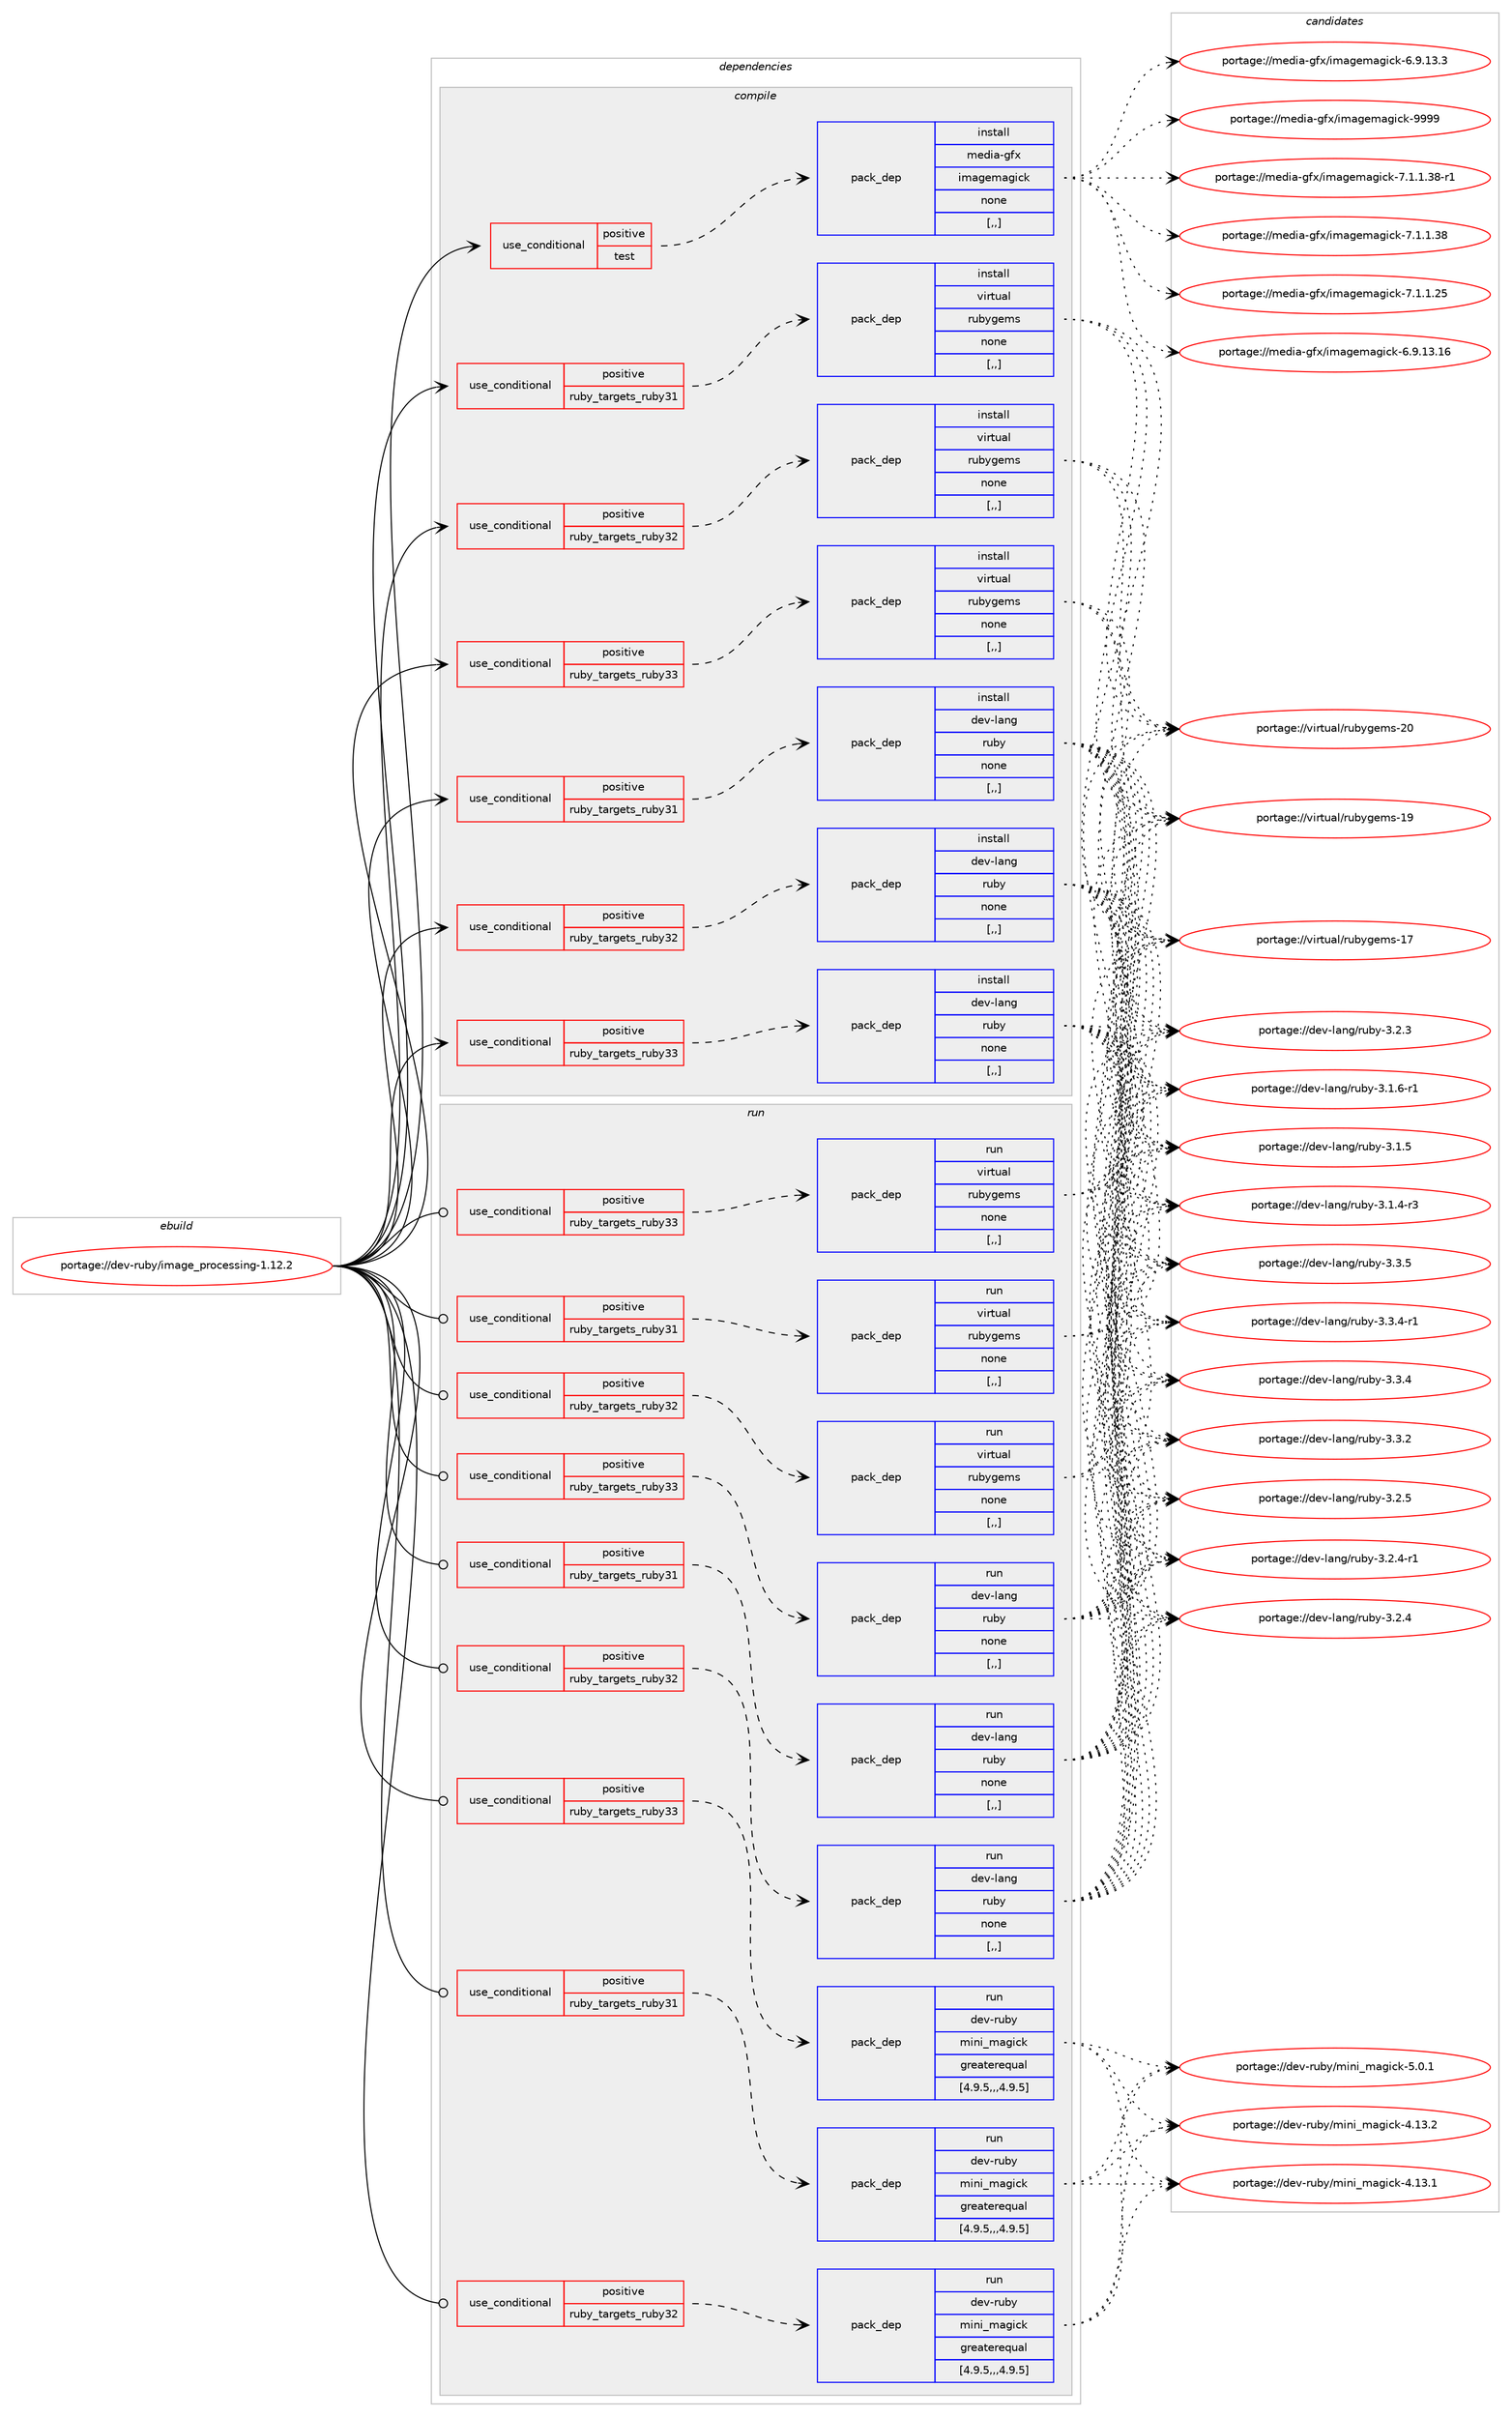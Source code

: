 digraph prolog {

# *************
# Graph options
# *************

newrank=true;
concentrate=true;
compound=true;
graph [rankdir=LR,fontname=Helvetica,fontsize=10,ranksep=1.5];#, ranksep=2.5, nodesep=0.2];
edge  [arrowhead=vee];
node  [fontname=Helvetica,fontsize=10];

# **********
# The ebuild
# **********

subgraph cluster_leftcol {
color=gray;
label=<<i>ebuild</i>>;
id [label="portage://dev-ruby/image_processing-1.12.2", color=red, width=4, href="../dev-ruby/image_processing-1.12.2.svg"];
}

# ****************
# The dependencies
# ****************

subgraph cluster_midcol {
color=gray;
label=<<i>dependencies</i>>;
subgraph cluster_compile {
fillcolor="#eeeeee";
style=filled;
label=<<i>compile</i>>;
subgraph cond180148 {
dependency682890 [label=<<TABLE BORDER="0" CELLBORDER="1" CELLSPACING="0" CELLPADDING="4"><TR><TD ROWSPAN="3" CELLPADDING="10">use_conditional</TD></TR><TR><TD>positive</TD></TR><TR><TD>ruby_targets_ruby31</TD></TR></TABLE>>, shape=none, color=red];
subgraph pack497819 {
dependency682891 [label=<<TABLE BORDER="0" CELLBORDER="1" CELLSPACING="0" CELLPADDING="4" WIDTH="220"><TR><TD ROWSPAN="6" CELLPADDING="30">pack_dep</TD></TR><TR><TD WIDTH="110">install</TD></TR><TR><TD>dev-lang</TD></TR><TR><TD>ruby</TD></TR><TR><TD>none</TD></TR><TR><TD>[,,]</TD></TR></TABLE>>, shape=none, color=blue];
}
dependency682890:e -> dependency682891:w [weight=20,style="dashed",arrowhead="vee"];
}
id:e -> dependency682890:w [weight=20,style="solid",arrowhead="vee"];
subgraph cond180149 {
dependency682892 [label=<<TABLE BORDER="0" CELLBORDER="1" CELLSPACING="0" CELLPADDING="4"><TR><TD ROWSPAN="3" CELLPADDING="10">use_conditional</TD></TR><TR><TD>positive</TD></TR><TR><TD>ruby_targets_ruby31</TD></TR></TABLE>>, shape=none, color=red];
subgraph pack497820 {
dependency682893 [label=<<TABLE BORDER="0" CELLBORDER="1" CELLSPACING="0" CELLPADDING="4" WIDTH="220"><TR><TD ROWSPAN="6" CELLPADDING="30">pack_dep</TD></TR><TR><TD WIDTH="110">install</TD></TR><TR><TD>virtual</TD></TR><TR><TD>rubygems</TD></TR><TR><TD>none</TD></TR><TR><TD>[,,]</TD></TR></TABLE>>, shape=none, color=blue];
}
dependency682892:e -> dependency682893:w [weight=20,style="dashed",arrowhead="vee"];
}
id:e -> dependency682892:w [weight=20,style="solid",arrowhead="vee"];
subgraph cond180150 {
dependency682894 [label=<<TABLE BORDER="0" CELLBORDER="1" CELLSPACING="0" CELLPADDING="4"><TR><TD ROWSPAN="3" CELLPADDING="10">use_conditional</TD></TR><TR><TD>positive</TD></TR><TR><TD>ruby_targets_ruby32</TD></TR></TABLE>>, shape=none, color=red];
subgraph pack497821 {
dependency682895 [label=<<TABLE BORDER="0" CELLBORDER="1" CELLSPACING="0" CELLPADDING="4" WIDTH="220"><TR><TD ROWSPAN="6" CELLPADDING="30">pack_dep</TD></TR><TR><TD WIDTH="110">install</TD></TR><TR><TD>dev-lang</TD></TR><TR><TD>ruby</TD></TR><TR><TD>none</TD></TR><TR><TD>[,,]</TD></TR></TABLE>>, shape=none, color=blue];
}
dependency682894:e -> dependency682895:w [weight=20,style="dashed",arrowhead="vee"];
}
id:e -> dependency682894:w [weight=20,style="solid",arrowhead="vee"];
subgraph cond180151 {
dependency682896 [label=<<TABLE BORDER="0" CELLBORDER="1" CELLSPACING="0" CELLPADDING="4"><TR><TD ROWSPAN="3" CELLPADDING="10">use_conditional</TD></TR><TR><TD>positive</TD></TR><TR><TD>ruby_targets_ruby32</TD></TR></TABLE>>, shape=none, color=red];
subgraph pack497822 {
dependency682897 [label=<<TABLE BORDER="0" CELLBORDER="1" CELLSPACING="0" CELLPADDING="4" WIDTH="220"><TR><TD ROWSPAN="6" CELLPADDING="30">pack_dep</TD></TR><TR><TD WIDTH="110">install</TD></TR><TR><TD>virtual</TD></TR><TR><TD>rubygems</TD></TR><TR><TD>none</TD></TR><TR><TD>[,,]</TD></TR></TABLE>>, shape=none, color=blue];
}
dependency682896:e -> dependency682897:w [weight=20,style="dashed",arrowhead="vee"];
}
id:e -> dependency682896:w [weight=20,style="solid",arrowhead="vee"];
subgraph cond180152 {
dependency682898 [label=<<TABLE BORDER="0" CELLBORDER="1" CELLSPACING="0" CELLPADDING="4"><TR><TD ROWSPAN="3" CELLPADDING="10">use_conditional</TD></TR><TR><TD>positive</TD></TR><TR><TD>ruby_targets_ruby33</TD></TR></TABLE>>, shape=none, color=red];
subgraph pack497823 {
dependency682899 [label=<<TABLE BORDER="0" CELLBORDER="1" CELLSPACING="0" CELLPADDING="4" WIDTH="220"><TR><TD ROWSPAN="6" CELLPADDING="30">pack_dep</TD></TR><TR><TD WIDTH="110">install</TD></TR><TR><TD>dev-lang</TD></TR><TR><TD>ruby</TD></TR><TR><TD>none</TD></TR><TR><TD>[,,]</TD></TR></TABLE>>, shape=none, color=blue];
}
dependency682898:e -> dependency682899:w [weight=20,style="dashed",arrowhead="vee"];
}
id:e -> dependency682898:w [weight=20,style="solid",arrowhead="vee"];
subgraph cond180153 {
dependency682900 [label=<<TABLE BORDER="0" CELLBORDER="1" CELLSPACING="0" CELLPADDING="4"><TR><TD ROWSPAN="3" CELLPADDING="10">use_conditional</TD></TR><TR><TD>positive</TD></TR><TR><TD>ruby_targets_ruby33</TD></TR></TABLE>>, shape=none, color=red];
subgraph pack497824 {
dependency682901 [label=<<TABLE BORDER="0" CELLBORDER="1" CELLSPACING="0" CELLPADDING="4" WIDTH="220"><TR><TD ROWSPAN="6" CELLPADDING="30">pack_dep</TD></TR><TR><TD WIDTH="110">install</TD></TR><TR><TD>virtual</TD></TR><TR><TD>rubygems</TD></TR><TR><TD>none</TD></TR><TR><TD>[,,]</TD></TR></TABLE>>, shape=none, color=blue];
}
dependency682900:e -> dependency682901:w [weight=20,style="dashed",arrowhead="vee"];
}
id:e -> dependency682900:w [weight=20,style="solid",arrowhead="vee"];
subgraph cond180154 {
dependency682902 [label=<<TABLE BORDER="0" CELLBORDER="1" CELLSPACING="0" CELLPADDING="4"><TR><TD ROWSPAN="3" CELLPADDING="10">use_conditional</TD></TR><TR><TD>positive</TD></TR><TR><TD>test</TD></TR></TABLE>>, shape=none, color=red];
subgraph pack497825 {
dependency682903 [label=<<TABLE BORDER="0" CELLBORDER="1" CELLSPACING="0" CELLPADDING="4" WIDTH="220"><TR><TD ROWSPAN="6" CELLPADDING="30">pack_dep</TD></TR><TR><TD WIDTH="110">install</TD></TR><TR><TD>media-gfx</TD></TR><TR><TD>imagemagick</TD></TR><TR><TD>none</TD></TR><TR><TD>[,,]</TD></TR></TABLE>>, shape=none, color=blue];
}
dependency682902:e -> dependency682903:w [weight=20,style="dashed",arrowhead="vee"];
}
id:e -> dependency682902:w [weight=20,style="solid",arrowhead="vee"];
}
subgraph cluster_compileandrun {
fillcolor="#eeeeee";
style=filled;
label=<<i>compile and run</i>>;
}
subgraph cluster_run {
fillcolor="#eeeeee";
style=filled;
label=<<i>run</i>>;
subgraph cond180155 {
dependency682904 [label=<<TABLE BORDER="0" CELLBORDER="1" CELLSPACING="0" CELLPADDING="4"><TR><TD ROWSPAN="3" CELLPADDING="10">use_conditional</TD></TR><TR><TD>positive</TD></TR><TR><TD>ruby_targets_ruby31</TD></TR></TABLE>>, shape=none, color=red];
subgraph pack497826 {
dependency682905 [label=<<TABLE BORDER="0" CELLBORDER="1" CELLSPACING="0" CELLPADDING="4" WIDTH="220"><TR><TD ROWSPAN="6" CELLPADDING="30">pack_dep</TD></TR><TR><TD WIDTH="110">run</TD></TR><TR><TD>dev-lang</TD></TR><TR><TD>ruby</TD></TR><TR><TD>none</TD></TR><TR><TD>[,,]</TD></TR></TABLE>>, shape=none, color=blue];
}
dependency682904:e -> dependency682905:w [weight=20,style="dashed",arrowhead="vee"];
}
id:e -> dependency682904:w [weight=20,style="solid",arrowhead="odot"];
subgraph cond180156 {
dependency682906 [label=<<TABLE BORDER="0" CELLBORDER="1" CELLSPACING="0" CELLPADDING="4"><TR><TD ROWSPAN="3" CELLPADDING="10">use_conditional</TD></TR><TR><TD>positive</TD></TR><TR><TD>ruby_targets_ruby31</TD></TR></TABLE>>, shape=none, color=red];
subgraph pack497827 {
dependency682907 [label=<<TABLE BORDER="0" CELLBORDER="1" CELLSPACING="0" CELLPADDING="4" WIDTH="220"><TR><TD ROWSPAN="6" CELLPADDING="30">pack_dep</TD></TR><TR><TD WIDTH="110">run</TD></TR><TR><TD>dev-ruby</TD></TR><TR><TD>mini_magick</TD></TR><TR><TD>greaterequal</TD></TR><TR><TD>[4.9.5,,,4.9.5]</TD></TR></TABLE>>, shape=none, color=blue];
}
dependency682906:e -> dependency682907:w [weight=20,style="dashed",arrowhead="vee"];
}
id:e -> dependency682906:w [weight=20,style="solid",arrowhead="odot"];
subgraph cond180157 {
dependency682908 [label=<<TABLE BORDER="0" CELLBORDER="1" CELLSPACING="0" CELLPADDING="4"><TR><TD ROWSPAN="3" CELLPADDING="10">use_conditional</TD></TR><TR><TD>positive</TD></TR><TR><TD>ruby_targets_ruby31</TD></TR></TABLE>>, shape=none, color=red];
subgraph pack497828 {
dependency682909 [label=<<TABLE BORDER="0" CELLBORDER="1" CELLSPACING="0" CELLPADDING="4" WIDTH="220"><TR><TD ROWSPAN="6" CELLPADDING="30">pack_dep</TD></TR><TR><TD WIDTH="110">run</TD></TR><TR><TD>virtual</TD></TR><TR><TD>rubygems</TD></TR><TR><TD>none</TD></TR><TR><TD>[,,]</TD></TR></TABLE>>, shape=none, color=blue];
}
dependency682908:e -> dependency682909:w [weight=20,style="dashed",arrowhead="vee"];
}
id:e -> dependency682908:w [weight=20,style="solid",arrowhead="odot"];
subgraph cond180158 {
dependency682910 [label=<<TABLE BORDER="0" CELLBORDER="1" CELLSPACING="0" CELLPADDING="4"><TR><TD ROWSPAN="3" CELLPADDING="10">use_conditional</TD></TR><TR><TD>positive</TD></TR><TR><TD>ruby_targets_ruby32</TD></TR></TABLE>>, shape=none, color=red];
subgraph pack497829 {
dependency682911 [label=<<TABLE BORDER="0" CELLBORDER="1" CELLSPACING="0" CELLPADDING="4" WIDTH="220"><TR><TD ROWSPAN="6" CELLPADDING="30">pack_dep</TD></TR><TR><TD WIDTH="110">run</TD></TR><TR><TD>dev-lang</TD></TR><TR><TD>ruby</TD></TR><TR><TD>none</TD></TR><TR><TD>[,,]</TD></TR></TABLE>>, shape=none, color=blue];
}
dependency682910:e -> dependency682911:w [weight=20,style="dashed",arrowhead="vee"];
}
id:e -> dependency682910:w [weight=20,style="solid",arrowhead="odot"];
subgraph cond180159 {
dependency682912 [label=<<TABLE BORDER="0" CELLBORDER="1" CELLSPACING="0" CELLPADDING="4"><TR><TD ROWSPAN="3" CELLPADDING="10">use_conditional</TD></TR><TR><TD>positive</TD></TR><TR><TD>ruby_targets_ruby32</TD></TR></TABLE>>, shape=none, color=red];
subgraph pack497830 {
dependency682913 [label=<<TABLE BORDER="0" CELLBORDER="1" CELLSPACING="0" CELLPADDING="4" WIDTH="220"><TR><TD ROWSPAN="6" CELLPADDING="30">pack_dep</TD></TR><TR><TD WIDTH="110">run</TD></TR><TR><TD>dev-ruby</TD></TR><TR><TD>mini_magick</TD></TR><TR><TD>greaterequal</TD></TR><TR><TD>[4.9.5,,,4.9.5]</TD></TR></TABLE>>, shape=none, color=blue];
}
dependency682912:e -> dependency682913:w [weight=20,style="dashed",arrowhead="vee"];
}
id:e -> dependency682912:w [weight=20,style="solid",arrowhead="odot"];
subgraph cond180160 {
dependency682914 [label=<<TABLE BORDER="0" CELLBORDER="1" CELLSPACING="0" CELLPADDING="4"><TR><TD ROWSPAN="3" CELLPADDING="10">use_conditional</TD></TR><TR><TD>positive</TD></TR><TR><TD>ruby_targets_ruby32</TD></TR></TABLE>>, shape=none, color=red];
subgraph pack497831 {
dependency682915 [label=<<TABLE BORDER="0" CELLBORDER="1" CELLSPACING="0" CELLPADDING="4" WIDTH="220"><TR><TD ROWSPAN="6" CELLPADDING="30">pack_dep</TD></TR><TR><TD WIDTH="110">run</TD></TR><TR><TD>virtual</TD></TR><TR><TD>rubygems</TD></TR><TR><TD>none</TD></TR><TR><TD>[,,]</TD></TR></TABLE>>, shape=none, color=blue];
}
dependency682914:e -> dependency682915:w [weight=20,style="dashed",arrowhead="vee"];
}
id:e -> dependency682914:w [weight=20,style="solid",arrowhead="odot"];
subgraph cond180161 {
dependency682916 [label=<<TABLE BORDER="0" CELLBORDER="1" CELLSPACING="0" CELLPADDING="4"><TR><TD ROWSPAN="3" CELLPADDING="10">use_conditional</TD></TR><TR><TD>positive</TD></TR><TR><TD>ruby_targets_ruby33</TD></TR></TABLE>>, shape=none, color=red];
subgraph pack497832 {
dependency682917 [label=<<TABLE BORDER="0" CELLBORDER="1" CELLSPACING="0" CELLPADDING="4" WIDTH="220"><TR><TD ROWSPAN="6" CELLPADDING="30">pack_dep</TD></TR><TR><TD WIDTH="110">run</TD></TR><TR><TD>dev-lang</TD></TR><TR><TD>ruby</TD></TR><TR><TD>none</TD></TR><TR><TD>[,,]</TD></TR></TABLE>>, shape=none, color=blue];
}
dependency682916:e -> dependency682917:w [weight=20,style="dashed",arrowhead="vee"];
}
id:e -> dependency682916:w [weight=20,style="solid",arrowhead="odot"];
subgraph cond180162 {
dependency682918 [label=<<TABLE BORDER="0" CELLBORDER="1" CELLSPACING="0" CELLPADDING="4"><TR><TD ROWSPAN="3" CELLPADDING="10">use_conditional</TD></TR><TR><TD>positive</TD></TR><TR><TD>ruby_targets_ruby33</TD></TR></TABLE>>, shape=none, color=red];
subgraph pack497833 {
dependency682919 [label=<<TABLE BORDER="0" CELLBORDER="1" CELLSPACING="0" CELLPADDING="4" WIDTH="220"><TR><TD ROWSPAN="6" CELLPADDING="30">pack_dep</TD></TR><TR><TD WIDTH="110">run</TD></TR><TR><TD>dev-ruby</TD></TR><TR><TD>mini_magick</TD></TR><TR><TD>greaterequal</TD></TR><TR><TD>[4.9.5,,,4.9.5]</TD></TR></TABLE>>, shape=none, color=blue];
}
dependency682918:e -> dependency682919:w [weight=20,style="dashed",arrowhead="vee"];
}
id:e -> dependency682918:w [weight=20,style="solid",arrowhead="odot"];
subgraph cond180163 {
dependency682920 [label=<<TABLE BORDER="0" CELLBORDER="1" CELLSPACING="0" CELLPADDING="4"><TR><TD ROWSPAN="3" CELLPADDING="10">use_conditional</TD></TR><TR><TD>positive</TD></TR><TR><TD>ruby_targets_ruby33</TD></TR></TABLE>>, shape=none, color=red];
subgraph pack497834 {
dependency682921 [label=<<TABLE BORDER="0" CELLBORDER="1" CELLSPACING="0" CELLPADDING="4" WIDTH="220"><TR><TD ROWSPAN="6" CELLPADDING="30">pack_dep</TD></TR><TR><TD WIDTH="110">run</TD></TR><TR><TD>virtual</TD></TR><TR><TD>rubygems</TD></TR><TR><TD>none</TD></TR><TR><TD>[,,]</TD></TR></TABLE>>, shape=none, color=blue];
}
dependency682920:e -> dependency682921:w [weight=20,style="dashed",arrowhead="vee"];
}
id:e -> dependency682920:w [weight=20,style="solid",arrowhead="odot"];
}
}

# **************
# The candidates
# **************

subgraph cluster_choices {
rank=same;
color=gray;
label=<<i>candidates</i>>;

subgraph choice497819 {
color=black;
nodesep=1;
choice10010111845108971101034711411798121455146514653 [label="portage://dev-lang/ruby-3.3.5", color=red, width=4,href="../dev-lang/ruby-3.3.5.svg"];
choice100101118451089711010347114117981214551465146524511449 [label="portage://dev-lang/ruby-3.3.4-r1", color=red, width=4,href="../dev-lang/ruby-3.3.4-r1.svg"];
choice10010111845108971101034711411798121455146514652 [label="portage://dev-lang/ruby-3.3.4", color=red, width=4,href="../dev-lang/ruby-3.3.4.svg"];
choice10010111845108971101034711411798121455146514650 [label="portage://dev-lang/ruby-3.3.2", color=red, width=4,href="../dev-lang/ruby-3.3.2.svg"];
choice10010111845108971101034711411798121455146504653 [label="portage://dev-lang/ruby-3.2.5", color=red, width=4,href="../dev-lang/ruby-3.2.5.svg"];
choice100101118451089711010347114117981214551465046524511449 [label="portage://dev-lang/ruby-3.2.4-r1", color=red, width=4,href="../dev-lang/ruby-3.2.4-r1.svg"];
choice10010111845108971101034711411798121455146504652 [label="portage://dev-lang/ruby-3.2.4", color=red, width=4,href="../dev-lang/ruby-3.2.4.svg"];
choice10010111845108971101034711411798121455146504651 [label="portage://dev-lang/ruby-3.2.3", color=red, width=4,href="../dev-lang/ruby-3.2.3.svg"];
choice100101118451089711010347114117981214551464946544511449 [label="portage://dev-lang/ruby-3.1.6-r1", color=red, width=4,href="../dev-lang/ruby-3.1.6-r1.svg"];
choice10010111845108971101034711411798121455146494653 [label="portage://dev-lang/ruby-3.1.5", color=red, width=4,href="../dev-lang/ruby-3.1.5.svg"];
choice100101118451089711010347114117981214551464946524511451 [label="portage://dev-lang/ruby-3.1.4-r3", color=red, width=4,href="../dev-lang/ruby-3.1.4-r3.svg"];
dependency682891:e -> choice10010111845108971101034711411798121455146514653:w [style=dotted,weight="100"];
dependency682891:e -> choice100101118451089711010347114117981214551465146524511449:w [style=dotted,weight="100"];
dependency682891:e -> choice10010111845108971101034711411798121455146514652:w [style=dotted,weight="100"];
dependency682891:e -> choice10010111845108971101034711411798121455146514650:w [style=dotted,weight="100"];
dependency682891:e -> choice10010111845108971101034711411798121455146504653:w [style=dotted,weight="100"];
dependency682891:e -> choice100101118451089711010347114117981214551465046524511449:w [style=dotted,weight="100"];
dependency682891:e -> choice10010111845108971101034711411798121455146504652:w [style=dotted,weight="100"];
dependency682891:e -> choice10010111845108971101034711411798121455146504651:w [style=dotted,weight="100"];
dependency682891:e -> choice100101118451089711010347114117981214551464946544511449:w [style=dotted,weight="100"];
dependency682891:e -> choice10010111845108971101034711411798121455146494653:w [style=dotted,weight="100"];
dependency682891:e -> choice100101118451089711010347114117981214551464946524511451:w [style=dotted,weight="100"];
}
subgraph choice497820 {
color=black;
nodesep=1;
choice118105114116117971084711411798121103101109115455048 [label="portage://virtual/rubygems-20", color=red, width=4,href="../virtual/rubygems-20.svg"];
choice118105114116117971084711411798121103101109115454957 [label="portage://virtual/rubygems-19", color=red, width=4,href="../virtual/rubygems-19.svg"];
choice118105114116117971084711411798121103101109115454955 [label="portage://virtual/rubygems-17", color=red, width=4,href="../virtual/rubygems-17.svg"];
dependency682893:e -> choice118105114116117971084711411798121103101109115455048:w [style=dotted,weight="100"];
dependency682893:e -> choice118105114116117971084711411798121103101109115454957:w [style=dotted,weight="100"];
dependency682893:e -> choice118105114116117971084711411798121103101109115454955:w [style=dotted,weight="100"];
}
subgraph choice497821 {
color=black;
nodesep=1;
choice10010111845108971101034711411798121455146514653 [label="portage://dev-lang/ruby-3.3.5", color=red, width=4,href="../dev-lang/ruby-3.3.5.svg"];
choice100101118451089711010347114117981214551465146524511449 [label="portage://dev-lang/ruby-3.3.4-r1", color=red, width=4,href="../dev-lang/ruby-3.3.4-r1.svg"];
choice10010111845108971101034711411798121455146514652 [label="portage://dev-lang/ruby-3.3.4", color=red, width=4,href="../dev-lang/ruby-3.3.4.svg"];
choice10010111845108971101034711411798121455146514650 [label="portage://dev-lang/ruby-3.3.2", color=red, width=4,href="../dev-lang/ruby-3.3.2.svg"];
choice10010111845108971101034711411798121455146504653 [label="portage://dev-lang/ruby-3.2.5", color=red, width=4,href="../dev-lang/ruby-3.2.5.svg"];
choice100101118451089711010347114117981214551465046524511449 [label="portage://dev-lang/ruby-3.2.4-r1", color=red, width=4,href="../dev-lang/ruby-3.2.4-r1.svg"];
choice10010111845108971101034711411798121455146504652 [label="portage://dev-lang/ruby-3.2.4", color=red, width=4,href="../dev-lang/ruby-3.2.4.svg"];
choice10010111845108971101034711411798121455146504651 [label="portage://dev-lang/ruby-3.2.3", color=red, width=4,href="../dev-lang/ruby-3.2.3.svg"];
choice100101118451089711010347114117981214551464946544511449 [label="portage://dev-lang/ruby-3.1.6-r1", color=red, width=4,href="../dev-lang/ruby-3.1.6-r1.svg"];
choice10010111845108971101034711411798121455146494653 [label="portage://dev-lang/ruby-3.1.5", color=red, width=4,href="../dev-lang/ruby-3.1.5.svg"];
choice100101118451089711010347114117981214551464946524511451 [label="portage://dev-lang/ruby-3.1.4-r3", color=red, width=4,href="../dev-lang/ruby-3.1.4-r3.svg"];
dependency682895:e -> choice10010111845108971101034711411798121455146514653:w [style=dotted,weight="100"];
dependency682895:e -> choice100101118451089711010347114117981214551465146524511449:w [style=dotted,weight="100"];
dependency682895:e -> choice10010111845108971101034711411798121455146514652:w [style=dotted,weight="100"];
dependency682895:e -> choice10010111845108971101034711411798121455146514650:w [style=dotted,weight="100"];
dependency682895:e -> choice10010111845108971101034711411798121455146504653:w [style=dotted,weight="100"];
dependency682895:e -> choice100101118451089711010347114117981214551465046524511449:w [style=dotted,weight="100"];
dependency682895:e -> choice10010111845108971101034711411798121455146504652:w [style=dotted,weight="100"];
dependency682895:e -> choice10010111845108971101034711411798121455146504651:w [style=dotted,weight="100"];
dependency682895:e -> choice100101118451089711010347114117981214551464946544511449:w [style=dotted,weight="100"];
dependency682895:e -> choice10010111845108971101034711411798121455146494653:w [style=dotted,weight="100"];
dependency682895:e -> choice100101118451089711010347114117981214551464946524511451:w [style=dotted,weight="100"];
}
subgraph choice497822 {
color=black;
nodesep=1;
choice118105114116117971084711411798121103101109115455048 [label="portage://virtual/rubygems-20", color=red, width=4,href="../virtual/rubygems-20.svg"];
choice118105114116117971084711411798121103101109115454957 [label="portage://virtual/rubygems-19", color=red, width=4,href="../virtual/rubygems-19.svg"];
choice118105114116117971084711411798121103101109115454955 [label="portage://virtual/rubygems-17", color=red, width=4,href="../virtual/rubygems-17.svg"];
dependency682897:e -> choice118105114116117971084711411798121103101109115455048:w [style=dotted,weight="100"];
dependency682897:e -> choice118105114116117971084711411798121103101109115454957:w [style=dotted,weight="100"];
dependency682897:e -> choice118105114116117971084711411798121103101109115454955:w [style=dotted,weight="100"];
}
subgraph choice497823 {
color=black;
nodesep=1;
choice10010111845108971101034711411798121455146514653 [label="portage://dev-lang/ruby-3.3.5", color=red, width=4,href="../dev-lang/ruby-3.3.5.svg"];
choice100101118451089711010347114117981214551465146524511449 [label="portage://dev-lang/ruby-3.3.4-r1", color=red, width=4,href="../dev-lang/ruby-3.3.4-r1.svg"];
choice10010111845108971101034711411798121455146514652 [label="portage://dev-lang/ruby-3.3.4", color=red, width=4,href="../dev-lang/ruby-3.3.4.svg"];
choice10010111845108971101034711411798121455146514650 [label="portage://dev-lang/ruby-3.3.2", color=red, width=4,href="../dev-lang/ruby-3.3.2.svg"];
choice10010111845108971101034711411798121455146504653 [label="portage://dev-lang/ruby-3.2.5", color=red, width=4,href="../dev-lang/ruby-3.2.5.svg"];
choice100101118451089711010347114117981214551465046524511449 [label="portage://dev-lang/ruby-3.2.4-r1", color=red, width=4,href="../dev-lang/ruby-3.2.4-r1.svg"];
choice10010111845108971101034711411798121455146504652 [label="portage://dev-lang/ruby-3.2.4", color=red, width=4,href="../dev-lang/ruby-3.2.4.svg"];
choice10010111845108971101034711411798121455146504651 [label="portage://dev-lang/ruby-3.2.3", color=red, width=4,href="../dev-lang/ruby-3.2.3.svg"];
choice100101118451089711010347114117981214551464946544511449 [label="portage://dev-lang/ruby-3.1.6-r1", color=red, width=4,href="../dev-lang/ruby-3.1.6-r1.svg"];
choice10010111845108971101034711411798121455146494653 [label="portage://dev-lang/ruby-3.1.5", color=red, width=4,href="../dev-lang/ruby-3.1.5.svg"];
choice100101118451089711010347114117981214551464946524511451 [label="portage://dev-lang/ruby-3.1.4-r3", color=red, width=4,href="../dev-lang/ruby-3.1.4-r3.svg"];
dependency682899:e -> choice10010111845108971101034711411798121455146514653:w [style=dotted,weight="100"];
dependency682899:e -> choice100101118451089711010347114117981214551465146524511449:w [style=dotted,weight="100"];
dependency682899:e -> choice10010111845108971101034711411798121455146514652:w [style=dotted,weight="100"];
dependency682899:e -> choice10010111845108971101034711411798121455146514650:w [style=dotted,weight="100"];
dependency682899:e -> choice10010111845108971101034711411798121455146504653:w [style=dotted,weight="100"];
dependency682899:e -> choice100101118451089711010347114117981214551465046524511449:w [style=dotted,weight="100"];
dependency682899:e -> choice10010111845108971101034711411798121455146504652:w [style=dotted,weight="100"];
dependency682899:e -> choice10010111845108971101034711411798121455146504651:w [style=dotted,weight="100"];
dependency682899:e -> choice100101118451089711010347114117981214551464946544511449:w [style=dotted,weight="100"];
dependency682899:e -> choice10010111845108971101034711411798121455146494653:w [style=dotted,weight="100"];
dependency682899:e -> choice100101118451089711010347114117981214551464946524511451:w [style=dotted,weight="100"];
}
subgraph choice497824 {
color=black;
nodesep=1;
choice118105114116117971084711411798121103101109115455048 [label="portage://virtual/rubygems-20", color=red, width=4,href="../virtual/rubygems-20.svg"];
choice118105114116117971084711411798121103101109115454957 [label="portage://virtual/rubygems-19", color=red, width=4,href="../virtual/rubygems-19.svg"];
choice118105114116117971084711411798121103101109115454955 [label="portage://virtual/rubygems-17", color=red, width=4,href="../virtual/rubygems-17.svg"];
dependency682901:e -> choice118105114116117971084711411798121103101109115455048:w [style=dotted,weight="100"];
dependency682901:e -> choice118105114116117971084711411798121103101109115454957:w [style=dotted,weight="100"];
dependency682901:e -> choice118105114116117971084711411798121103101109115454955:w [style=dotted,weight="100"];
}
subgraph choice497825 {
color=black;
nodesep=1;
choice1091011001059745103102120471051099710310110997103105991074557575757 [label="portage://media-gfx/imagemagick-9999", color=red, width=4,href="../media-gfx/imagemagick-9999.svg"];
choice1091011001059745103102120471051099710310110997103105991074555464946494651564511449 [label="portage://media-gfx/imagemagick-7.1.1.38-r1", color=red, width=4,href="../media-gfx/imagemagick-7.1.1.38-r1.svg"];
choice109101100105974510310212047105109971031011099710310599107455546494649465156 [label="portage://media-gfx/imagemagick-7.1.1.38", color=red, width=4,href="../media-gfx/imagemagick-7.1.1.38.svg"];
choice109101100105974510310212047105109971031011099710310599107455546494649465053 [label="portage://media-gfx/imagemagick-7.1.1.25", color=red, width=4,href="../media-gfx/imagemagick-7.1.1.25.svg"];
choice10910110010597451031021204710510997103101109971031059910745544657464951464954 [label="portage://media-gfx/imagemagick-6.9.13.16", color=red, width=4,href="../media-gfx/imagemagick-6.9.13.16.svg"];
choice109101100105974510310212047105109971031011099710310599107455446574649514651 [label="portage://media-gfx/imagemagick-6.9.13.3", color=red, width=4,href="../media-gfx/imagemagick-6.9.13.3.svg"];
dependency682903:e -> choice1091011001059745103102120471051099710310110997103105991074557575757:w [style=dotted,weight="100"];
dependency682903:e -> choice1091011001059745103102120471051099710310110997103105991074555464946494651564511449:w [style=dotted,weight="100"];
dependency682903:e -> choice109101100105974510310212047105109971031011099710310599107455546494649465156:w [style=dotted,weight="100"];
dependency682903:e -> choice109101100105974510310212047105109971031011099710310599107455546494649465053:w [style=dotted,weight="100"];
dependency682903:e -> choice10910110010597451031021204710510997103101109971031059910745544657464951464954:w [style=dotted,weight="100"];
dependency682903:e -> choice109101100105974510310212047105109971031011099710310599107455446574649514651:w [style=dotted,weight="100"];
}
subgraph choice497826 {
color=black;
nodesep=1;
choice10010111845108971101034711411798121455146514653 [label="portage://dev-lang/ruby-3.3.5", color=red, width=4,href="../dev-lang/ruby-3.3.5.svg"];
choice100101118451089711010347114117981214551465146524511449 [label="portage://dev-lang/ruby-3.3.4-r1", color=red, width=4,href="../dev-lang/ruby-3.3.4-r1.svg"];
choice10010111845108971101034711411798121455146514652 [label="portage://dev-lang/ruby-3.3.4", color=red, width=4,href="../dev-lang/ruby-3.3.4.svg"];
choice10010111845108971101034711411798121455146514650 [label="portage://dev-lang/ruby-3.3.2", color=red, width=4,href="../dev-lang/ruby-3.3.2.svg"];
choice10010111845108971101034711411798121455146504653 [label="portage://dev-lang/ruby-3.2.5", color=red, width=4,href="../dev-lang/ruby-3.2.5.svg"];
choice100101118451089711010347114117981214551465046524511449 [label="portage://dev-lang/ruby-3.2.4-r1", color=red, width=4,href="../dev-lang/ruby-3.2.4-r1.svg"];
choice10010111845108971101034711411798121455146504652 [label="portage://dev-lang/ruby-3.2.4", color=red, width=4,href="../dev-lang/ruby-3.2.4.svg"];
choice10010111845108971101034711411798121455146504651 [label="portage://dev-lang/ruby-3.2.3", color=red, width=4,href="../dev-lang/ruby-3.2.3.svg"];
choice100101118451089711010347114117981214551464946544511449 [label="portage://dev-lang/ruby-3.1.6-r1", color=red, width=4,href="../dev-lang/ruby-3.1.6-r1.svg"];
choice10010111845108971101034711411798121455146494653 [label="portage://dev-lang/ruby-3.1.5", color=red, width=4,href="../dev-lang/ruby-3.1.5.svg"];
choice100101118451089711010347114117981214551464946524511451 [label="portage://dev-lang/ruby-3.1.4-r3", color=red, width=4,href="../dev-lang/ruby-3.1.4-r3.svg"];
dependency682905:e -> choice10010111845108971101034711411798121455146514653:w [style=dotted,weight="100"];
dependency682905:e -> choice100101118451089711010347114117981214551465146524511449:w [style=dotted,weight="100"];
dependency682905:e -> choice10010111845108971101034711411798121455146514652:w [style=dotted,weight="100"];
dependency682905:e -> choice10010111845108971101034711411798121455146514650:w [style=dotted,weight="100"];
dependency682905:e -> choice10010111845108971101034711411798121455146504653:w [style=dotted,weight="100"];
dependency682905:e -> choice100101118451089711010347114117981214551465046524511449:w [style=dotted,weight="100"];
dependency682905:e -> choice10010111845108971101034711411798121455146504652:w [style=dotted,weight="100"];
dependency682905:e -> choice10010111845108971101034711411798121455146504651:w [style=dotted,weight="100"];
dependency682905:e -> choice100101118451089711010347114117981214551464946544511449:w [style=dotted,weight="100"];
dependency682905:e -> choice10010111845108971101034711411798121455146494653:w [style=dotted,weight="100"];
dependency682905:e -> choice100101118451089711010347114117981214551464946524511451:w [style=dotted,weight="100"];
}
subgraph choice497827 {
color=black;
nodesep=1;
choice100101118451141179812147109105110105951099710310599107455346484649 [label="portage://dev-ruby/mini_magick-5.0.1", color=red, width=4,href="../dev-ruby/mini_magick-5.0.1.svg"];
choice10010111845114117981214710910511010595109971031059910745524649514650 [label="portage://dev-ruby/mini_magick-4.13.2", color=red, width=4,href="../dev-ruby/mini_magick-4.13.2.svg"];
choice10010111845114117981214710910511010595109971031059910745524649514649 [label="portage://dev-ruby/mini_magick-4.13.1", color=red, width=4,href="../dev-ruby/mini_magick-4.13.1.svg"];
dependency682907:e -> choice100101118451141179812147109105110105951099710310599107455346484649:w [style=dotted,weight="100"];
dependency682907:e -> choice10010111845114117981214710910511010595109971031059910745524649514650:w [style=dotted,weight="100"];
dependency682907:e -> choice10010111845114117981214710910511010595109971031059910745524649514649:w [style=dotted,weight="100"];
}
subgraph choice497828 {
color=black;
nodesep=1;
choice118105114116117971084711411798121103101109115455048 [label="portage://virtual/rubygems-20", color=red, width=4,href="../virtual/rubygems-20.svg"];
choice118105114116117971084711411798121103101109115454957 [label="portage://virtual/rubygems-19", color=red, width=4,href="../virtual/rubygems-19.svg"];
choice118105114116117971084711411798121103101109115454955 [label="portage://virtual/rubygems-17", color=red, width=4,href="../virtual/rubygems-17.svg"];
dependency682909:e -> choice118105114116117971084711411798121103101109115455048:w [style=dotted,weight="100"];
dependency682909:e -> choice118105114116117971084711411798121103101109115454957:w [style=dotted,weight="100"];
dependency682909:e -> choice118105114116117971084711411798121103101109115454955:w [style=dotted,weight="100"];
}
subgraph choice497829 {
color=black;
nodesep=1;
choice10010111845108971101034711411798121455146514653 [label="portage://dev-lang/ruby-3.3.5", color=red, width=4,href="../dev-lang/ruby-3.3.5.svg"];
choice100101118451089711010347114117981214551465146524511449 [label="portage://dev-lang/ruby-3.3.4-r1", color=red, width=4,href="../dev-lang/ruby-3.3.4-r1.svg"];
choice10010111845108971101034711411798121455146514652 [label="portage://dev-lang/ruby-3.3.4", color=red, width=4,href="../dev-lang/ruby-3.3.4.svg"];
choice10010111845108971101034711411798121455146514650 [label="portage://dev-lang/ruby-3.3.2", color=red, width=4,href="../dev-lang/ruby-3.3.2.svg"];
choice10010111845108971101034711411798121455146504653 [label="portage://dev-lang/ruby-3.2.5", color=red, width=4,href="../dev-lang/ruby-3.2.5.svg"];
choice100101118451089711010347114117981214551465046524511449 [label="portage://dev-lang/ruby-3.2.4-r1", color=red, width=4,href="../dev-lang/ruby-3.2.4-r1.svg"];
choice10010111845108971101034711411798121455146504652 [label="portage://dev-lang/ruby-3.2.4", color=red, width=4,href="../dev-lang/ruby-3.2.4.svg"];
choice10010111845108971101034711411798121455146504651 [label="portage://dev-lang/ruby-3.2.3", color=red, width=4,href="../dev-lang/ruby-3.2.3.svg"];
choice100101118451089711010347114117981214551464946544511449 [label="portage://dev-lang/ruby-3.1.6-r1", color=red, width=4,href="../dev-lang/ruby-3.1.6-r1.svg"];
choice10010111845108971101034711411798121455146494653 [label="portage://dev-lang/ruby-3.1.5", color=red, width=4,href="../dev-lang/ruby-3.1.5.svg"];
choice100101118451089711010347114117981214551464946524511451 [label="portage://dev-lang/ruby-3.1.4-r3", color=red, width=4,href="../dev-lang/ruby-3.1.4-r3.svg"];
dependency682911:e -> choice10010111845108971101034711411798121455146514653:w [style=dotted,weight="100"];
dependency682911:e -> choice100101118451089711010347114117981214551465146524511449:w [style=dotted,weight="100"];
dependency682911:e -> choice10010111845108971101034711411798121455146514652:w [style=dotted,weight="100"];
dependency682911:e -> choice10010111845108971101034711411798121455146514650:w [style=dotted,weight="100"];
dependency682911:e -> choice10010111845108971101034711411798121455146504653:w [style=dotted,weight="100"];
dependency682911:e -> choice100101118451089711010347114117981214551465046524511449:w [style=dotted,weight="100"];
dependency682911:e -> choice10010111845108971101034711411798121455146504652:w [style=dotted,weight="100"];
dependency682911:e -> choice10010111845108971101034711411798121455146504651:w [style=dotted,weight="100"];
dependency682911:e -> choice100101118451089711010347114117981214551464946544511449:w [style=dotted,weight="100"];
dependency682911:e -> choice10010111845108971101034711411798121455146494653:w [style=dotted,weight="100"];
dependency682911:e -> choice100101118451089711010347114117981214551464946524511451:w [style=dotted,weight="100"];
}
subgraph choice497830 {
color=black;
nodesep=1;
choice100101118451141179812147109105110105951099710310599107455346484649 [label="portage://dev-ruby/mini_magick-5.0.1", color=red, width=4,href="../dev-ruby/mini_magick-5.0.1.svg"];
choice10010111845114117981214710910511010595109971031059910745524649514650 [label="portage://dev-ruby/mini_magick-4.13.2", color=red, width=4,href="../dev-ruby/mini_magick-4.13.2.svg"];
choice10010111845114117981214710910511010595109971031059910745524649514649 [label="portage://dev-ruby/mini_magick-4.13.1", color=red, width=4,href="../dev-ruby/mini_magick-4.13.1.svg"];
dependency682913:e -> choice100101118451141179812147109105110105951099710310599107455346484649:w [style=dotted,weight="100"];
dependency682913:e -> choice10010111845114117981214710910511010595109971031059910745524649514650:w [style=dotted,weight="100"];
dependency682913:e -> choice10010111845114117981214710910511010595109971031059910745524649514649:w [style=dotted,weight="100"];
}
subgraph choice497831 {
color=black;
nodesep=1;
choice118105114116117971084711411798121103101109115455048 [label="portage://virtual/rubygems-20", color=red, width=4,href="../virtual/rubygems-20.svg"];
choice118105114116117971084711411798121103101109115454957 [label="portage://virtual/rubygems-19", color=red, width=4,href="../virtual/rubygems-19.svg"];
choice118105114116117971084711411798121103101109115454955 [label="portage://virtual/rubygems-17", color=red, width=4,href="../virtual/rubygems-17.svg"];
dependency682915:e -> choice118105114116117971084711411798121103101109115455048:w [style=dotted,weight="100"];
dependency682915:e -> choice118105114116117971084711411798121103101109115454957:w [style=dotted,weight="100"];
dependency682915:e -> choice118105114116117971084711411798121103101109115454955:w [style=dotted,weight="100"];
}
subgraph choice497832 {
color=black;
nodesep=1;
choice10010111845108971101034711411798121455146514653 [label="portage://dev-lang/ruby-3.3.5", color=red, width=4,href="../dev-lang/ruby-3.3.5.svg"];
choice100101118451089711010347114117981214551465146524511449 [label="portage://dev-lang/ruby-3.3.4-r1", color=red, width=4,href="../dev-lang/ruby-3.3.4-r1.svg"];
choice10010111845108971101034711411798121455146514652 [label="portage://dev-lang/ruby-3.3.4", color=red, width=4,href="../dev-lang/ruby-3.3.4.svg"];
choice10010111845108971101034711411798121455146514650 [label="portage://dev-lang/ruby-3.3.2", color=red, width=4,href="../dev-lang/ruby-3.3.2.svg"];
choice10010111845108971101034711411798121455146504653 [label="portage://dev-lang/ruby-3.2.5", color=red, width=4,href="../dev-lang/ruby-3.2.5.svg"];
choice100101118451089711010347114117981214551465046524511449 [label="portage://dev-lang/ruby-3.2.4-r1", color=red, width=4,href="../dev-lang/ruby-3.2.4-r1.svg"];
choice10010111845108971101034711411798121455146504652 [label="portage://dev-lang/ruby-3.2.4", color=red, width=4,href="../dev-lang/ruby-3.2.4.svg"];
choice10010111845108971101034711411798121455146504651 [label="portage://dev-lang/ruby-3.2.3", color=red, width=4,href="../dev-lang/ruby-3.2.3.svg"];
choice100101118451089711010347114117981214551464946544511449 [label="portage://dev-lang/ruby-3.1.6-r1", color=red, width=4,href="../dev-lang/ruby-3.1.6-r1.svg"];
choice10010111845108971101034711411798121455146494653 [label="portage://dev-lang/ruby-3.1.5", color=red, width=4,href="../dev-lang/ruby-3.1.5.svg"];
choice100101118451089711010347114117981214551464946524511451 [label="portage://dev-lang/ruby-3.1.4-r3", color=red, width=4,href="../dev-lang/ruby-3.1.4-r3.svg"];
dependency682917:e -> choice10010111845108971101034711411798121455146514653:w [style=dotted,weight="100"];
dependency682917:e -> choice100101118451089711010347114117981214551465146524511449:w [style=dotted,weight="100"];
dependency682917:e -> choice10010111845108971101034711411798121455146514652:w [style=dotted,weight="100"];
dependency682917:e -> choice10010111845108971101034711411798121455146514650:w [style=dotted,weight="100"];
dependency682917:e -> choice10010111845108971101034711411798121455146504653:w [style=dotted,weight="100"];
dependency682917:e -> choice100101118451089711010347114117981214551465046524511449:w [style=dotted,weight="100"];
dependency682917:e -> choice10010111845108971101034711411798121455146504652:w [style=dotted,weight="100"];
dependency682917:e -> choice10010111845108971101034711411798121455146504651:w [style=dotted,weight="100"];
dependency682917:e -> choice100101118451089711010347114117981214551464946544511449:w [style=dotted,weight="100"];
dependency682917:e -> choice10010111845108971101034711411798121455146494653:w [style=dotted,weight="100"];
dependency682917:e -> choice100101118451089711010347114117981214551464946524511451:w [style=dotted,weight="100"];
}
subgraph choice497833 {
color=black;
nodesep=1;
choice100101118451141179812147109105110105951099710310599107455346484649 [label="portage://dev-ruby/mini_magick-5.0.1", color=red, width=4,href="../dev-ruby/mini_magick-5.0.1.svg"];
choice10010111845114117981214710910511010595109971031059910745524649514650 [label="portage://dev-ruby/mini_magick-4.13.2", color=red, width=4,href="../dev-ruby/mini_magick-4.13.2.svg"];
choice10010111845114117981214710910511010595109971031059910745524649514649 [label="portage://dev-ruby/mini_magick-4.13.1", color=red, width=4,href="../dev-ruby/mini_magick-4.13.1.svg"];
dependency682919:e -> choice100101118451141179812147109105110105951099710310599107455346484649:w [style=dotted,weight="100"];
dependency682919:e -> choice10010111845114117981214710910511010595109971031059910745524649514650:w [style=dotted,weight="100"];
dependency682919:e -> choice10010111845114117981214710910511010595109971031059910745524649514649:w [style=dotted,weight="100"];
}
subgraph choice497834 {
color=black;
nodesep=1;
choice118105114116117971084711411798121103101109115455048 [label="portage://virtual/rubygems-20", color=red, width=4,href="../virtual/rubygems-20.svg"];
choice118105114116117971084711411798121103101109115454957 [label="portage://virtual/rubygems-19", color=red, width=4,href="../virtual/rubygems-19.svg"];
choice118105114116117971084711411798121103101109115454955 [label="portage://virtual/rubygems-17", color=red, width=4,href="../virtual/rubygems-17.svg"];
dependency682921:e -> choice118105114116117971084711411798121103101109115455048:w [style=dotted,weight="100"];
dependency682921:e -> choice118105114116117971084711411798121103101109115454957:w [style=dotted,weight="100"];
dependency682921:e -> choice118105114116117971084711411798121103101109115454955:w [style=dotted,weight="100"];
}
}

}
